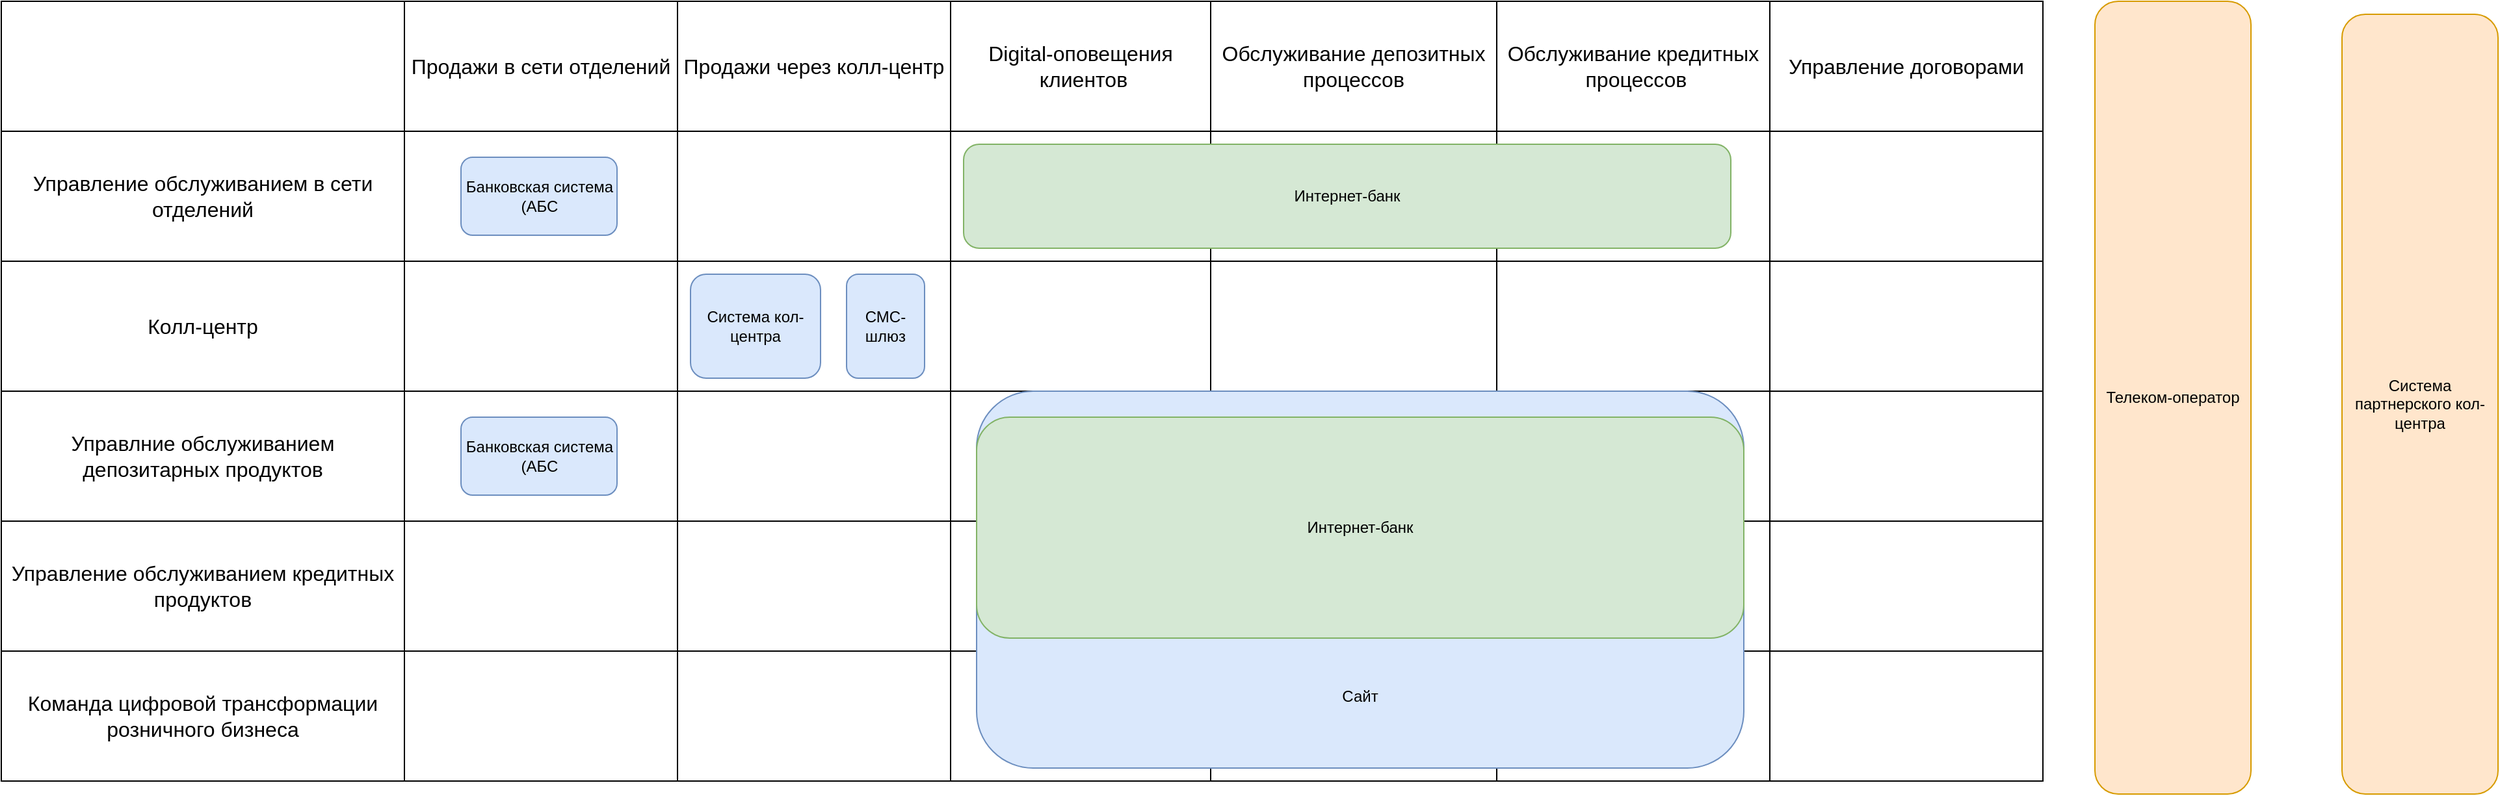 <mxfile version="26.0.15">
  <diagram name="Страница — 1" id="GorPD5T1O0LuOmGLR6kx">
    <mxGraphModel dx="1585" dy="1095" grid="1" gridSize="10" guides="1" tooltips="1" connect="1" arrows="1" fold="1" page="1" pageScale="1" pageWidth="827" pageHeight="1169" math="0" shadow="0">
      <root>
        <mxCell id="0" />
        <mxCell id="1" parent="0" />
        <mxCell id="yvYsGldW7iwxFtRsTL4B-2" value="" style="shape=table;startSize=0;container=1;collapsible=0;childLayout=tableLayout;fontSize=16;" parent="1" vertex="1">
          <mxGeometry y="250" width="1570" height="600" as="geometry" />
        </mxCell>
        <mxCell id="yvYsGldW7iwxFtRsTL4B-3" value="" style="shape=tableRow;horizontal=0;startSize=0;swimlaneHead=0;swimlaneBody=0;strokeColor=inherit;top=0;left=0;bottom=0;right=0;collapsible=0;dropTarget=0;fillColor=none;points=[[0,0.5],[1,0.5]];portConstraint=eastwest;fontSize=16;" parent="yvYsGldW7iwxFtRsTL4B-2" vertex="1">
          <mxGeometry width="1570" height="100" as="geometry" />
        </mxCell>
        <mxCell id="yvYsGldW7iwxFtRsTL4B-4" value="" style="shape=partialRectangle;html=1;whiteSpace=wrap;connectable=0;strokeColor=inherit;overflow=hidden;fillColor=none;top=0;left=0;bottom=0;right=0;pointerEvents=1;fontSize=16;" parent="yvYsGldW7iwxFtRsTL4B-3" vertex="1">
          <mxGeometry width="310" height="100" as="geometry">
            <mxRectangle width="310" height="100" as="alternateBounds" />
          </mxGeometry>
        </mxCell>
        <mxCell id="yvYsGldW7iwxFtRsTL4B-5" value="Продажи в сети отделений" style="shape=partialRectangle;html=1;whiteSpace=wrap;connectable=0;strokeColor=inherit;overflow=hidden;fillColor=none;top=0;left=0;bottom=0;right=0;pointerEvents=1;fontSize=16;" parent="yvYsGldW7iwxFtRsTL4B-3" vertex="1">
          <mxGeometry x="310" width="210" height="100" as="geometry">
            <mxRectangle width="210" height="100" as="alternateBounds" />
          </mxGeometry>
        </mxCell>
        <mxCell id="yvYsGldW7iwxFtRsTL4B-15" value="Продажи через колл-центр" style="shape=partialRectangle;html=1;whiteSpace=wrap;connectable=0;strokeColor=inherit;overflow=hidden;fillColor=none;top=0;left=0;bottom=0;right=0;pointerEvents=1;fontSize=16;" parent="yvYsGldW7iwxFtRsTL4B-3" vertex="1">
          <mxGeometry x="520" width="210" height="100" as="geometry">
            <mxRectangle width="210" height="100" as="alternateBounds" />
          </mxGeometry>
        </mxCell>
        <mxCell id="yvYsGldW7iwxFtRsTL4B-6" value="Digital-оповещения&lt;div&gt;&amp;nbsp;клиентов&lt;/div&gt;" style="shape=partialRectangle;html=1;whiteSpace=wrap;connectable=0;strokeColor=inherit;overflow=hidden;fillColor=none;top=0;left=0;bottom=0;right=0;pointerEvents=1;fontSize=16;" parent="yvYsGldW7iwxFtRsTL4B-3" vertex="1">
          <mxGeometry x="730" width="200" height="100" as="geometry">
            <mxRectangle width="200" height="100" as="alternateBounds" />
          </mxGeometry>
        </mxCell>
        <mxCell id="yvYsGldW7iwxFtRsTL4B-18" value="Обслуживание депозитных процессов" style="shape=partialRectangle;html=1;whiteSpace=wrap;connectable=0;strokeColor=inherit;overflow=hidden;fillColor=none;top=0;left=0;bottom=0;right=0;pointerEvents=1;fontSize=16;" parent="yvYsGldW7iwxFtRsTL4B-3" vertex="1">
          <mxGeometry x="930" width="220" height="100" as="geometry">
            <mxRectangle width="220" height="100" as="alternateBounds" />
          </mxGeometry>
        </mxCell>
        <mxCell id="yvYsGldW7iwxFtRsTL4B-24" value="Обслуживание кредитных&lt;div&gt;&amp;nbsp;процессов&lt;/div&gt;" style="shape=partialRectangle;html=1;whiteSpace=wrap;connectable=0;strokeColor=inherit;overflow=hidden;fillColor=none;top=0;left=0;bottom=0;right=0;pointerEvents=1;fontSize=16;" parent="yvYsGldW7iwxFtRsTL4B-3" vertex="1">
          <mxGeometry x="1150" width="210" height="100" as="geometry">
            <mxRectangle width="210" height="100" as="alternateBounds" />
          </mxGeometry>
        </mxCell>
        <mxCell id="yvYsGldW7iwxFtRsTL4B-21" value="Управление договорами" style="shape=partialRectangle;html=1;whiteSpace=wrap;connectable=0;strokeColor=inherit;overflow=hidden;fillColor=none;top=0;left=0;bottom=0;right=0;pointerEvents=1;fontSize=16;" parent="yvYsGldW7iwxFtRsTL4B-3" vertex="1">
          <mxGeometry x="1360" width="210" height="100" as="geometry">
            <mxRectangle width="210" height="100" as="alternateBounds" />
          </mxGeometry>
        </mxCell>
        <mxCell id="yvYsGldW7iwxFtRsTL4B-7" value="" style="shape=tableRow;horizontal=0;startSize=0;swimlaneHead=0;swimlaneBody=0;strokeColor=inherit;top=0;left=0;bottom=0;right=0;collapsible=0;dropTarget=0;fillColor=none;points=[[0,0.5],[1,0.5]];portConstraint=eastwest;fontSize=16;" parent="yvYsGldW7iwxFtRsTL4B-2" vertex="1">
          <mxGeometry y="100" width="1570" height="100" as="geometry" />
        </mxCell>
        <mxCell id="yvYsGldW7iwxFtRsTL4B-8" value="Управление обслуживанием в сети отделений" style="shape=partialRectangle;html=1;whiteSpace=wrap;connectable=0;strokeColor=inherit;overflow=hidden;fillColor=none;top=0;left=0;bottom=0;right=0;pointerEvents=1;fontSize=16;" parent="yvYsGldW7iwxFtRsTL4B-7" vertex="1">
          <mxGeometry width="310" height="100" as="geometry">
            <mxRectangle width="310" height="100" as="alternateBounds" />
          </mxGeometry>
        </mxCell>
        <mxCell id="yvYsGldW7iwxFtRsTL4B-9" value="" style="shape=partialRectangle;html=1;whiteSpace=wrap;connectable=0;strokeColor=inherit;overflow=hidden;fillColor=none;top=0;left=0;bottom=0;right=0;pointerEvents=1;fontSize=16;" parent="yvYsGldW7iwxFtRsTL4B-7" vertex="1">
          <mxGeometry x="310" width="210" height="100" as="geometry">
            <mxRectangle width="210" height="100" as="alternateBounds" />
          </mxGeometry>
        </mxCell>
        <mxCell id="yvYsGldW7iwxFtRsTL4B-16" style="shape=partialRectangle;html=1;whiteSpace=wrap;connectable=0;strokeColor=inherit;overflow=hidden;fillColor=none;top=0;left=0;bottom=0;right=0;pointerEvents=1;fontSize=16;" parent="yvYsGldW7iwxFtRsTL4B-7" vertex="1">
          <mxGeometry x="520" width="210" height="100" as="geometry">
            <mxRectangle width="210" height="100" as="alternateBounds" />
          </mxGeometry>
        </mxCell>
        <mxCell id="yvYsGldW7iwxFtRsTL4B-10" value="" style="shape=partialRectangle;html=1;whiteSpace=wrap;connectable=0;strokeColor=inherit;overflow=hidden;fillColor=none;top=0;left=0;bottom=0;right=0;pointerEvents=1;fontSize=16;" parent="yvYsGldW7iwxFtRsTL4B-7" vertex="1">
          <mxGeometry x="730" width="200" height="100" as="geometry">
            <mxRectangle width="200" height="100" as="alternateBounds" />
          </mxGeometry>
        </mxCell>
        <mxCell id="yvYsGldW7iwxFtRsTL4B-19" style="shape=partialRectangle;html=1;whiteSpace=wrap;connectable=0;strokeColor=inherit;overflow=hidden;fillColor=none;top=0;left=0;bottom=0;right=0;pointerEvents=1;fontSize=16;" parent="yvYsGldW7iwxFtRsTL4B-7" vertex="1">
          <mxGeometry x="930" width="220" height="100" as="geometry">
            <mxRectangle width="220" height="100" as="alternateBounds" />
          </mxGeometry>
        </mxCell>
        <mxCell id="yvYsGldW7iwxFtRsTL4B-25" style="shape=partialRectangle;html=1;whiteSpace=wrap;connectable=0;strokeColor=inherit;overflow=hidden;fillColor=none;top=0;left=0;bottom=0;right=0;pointerEvents=1;fontSize=16;" parent="yvYsGldW7iwxFtRsTL4B-7" vertex="1">
          <mxGeometry x="1150" width="210" height="100" as="geometry">
            <mxRectangle width="210" height="100" as="alternateBounds" />
          </mxGeometry>
        </mxCell>
        <mxCell id="yvYsGldW7iwxFtRsTL4B-22" style="shape=partialRectangle;html=1;whiteSpace=wrap;connectable=0;strokeColor=inherit;overflow=hidden;fillColor=none;top=0;left=0;bottom=0;right=0;pointerEvents=1;fontSize=16;" parent="yvYsGldW7iwxFtRsTL4B-7" vertex="1">
          <mxGeometry x="1360" width="210" height="100" as="geometry">
            <mxRectangle width="210" height="100" as="alternateBounds" />
          </mxGeometry>
        </mxCell>
        <mxCell id="yvYsGldW7iwxFtRsTL4B-11" value="" style="shape=tableRow;horizontal=0;startSize=0;swimlaneHead=0;swimlaneBody=0;strokeColor=inherit;top=0;left=0;bottom=0;right=0;collapsible=0;dropTarget=0;fillColor=none;points=[[0,0.5],[1,0.5]];portConstraint=eastwest;fontSize=16;" parent="yvYsGldW7iwxFtRsTL4B-2" vertex="1">
          <mxGeometry y="200" width="1570" height="100" as="geometry" />
        </mxCell>
        <mxCell id="yvYsGldW7iwxFtRsTL4B-12" value="Колл-центр" style="shape=partialRectangle;html=1;whiteSpace=wrap;connectable=0;strokeColor=inherit;overflow=hidden;fillColor=none;top=0;left=0;bottom=0;right=0;pointerEvents=1;fontSize=16;" parent="yvYsGldW7iwxFtRsTL4B-11" vertex="1">
          <mxGeometry width="310" height="100" as="geometry">
            <mxRectangle width="310" height="100" as="alternateBounds" />
          </mxGeometry>
        </mxCell>
        <mxCell id="yvYsGldW7iwxFtRsTL4B-13" value="" style="shape=partialRectangle;html=1;whiteSpace=wrap;connectable=0;strokeColor=inherit;overflow=hidden;fillColor=none;top=0;left=0;bottom=0;right=0;pointerEvents=1;fontSize=16;" parent="yvYsGldW7iwxFtRsTL4B-11" vertex="1">
          <mxGeometry x="310" width="210" height="100" as="geometry">
            <mxRectangle width="210" height="100" as="alternateBounds" />
          </mxGeometry>
        </mxCell>
        <mxCell id="yvYsGldW7iwxFtRsTL4B-17" style="shape=partialRectangle;html=1;whiteSpace=wrap;connectable=0;strokeColor=inherit;overflow=hidden;fillColor=none;top=0;left=0;bottom=0;right=0;pointerEvents=1;fontSize=16;" parent="yvYsGldW7iwxFtRsTL4B-11" vertex="1">
          <mxGeometry x="520" width="210" height="100" as="geometry">
            <mxRectangle width="210" height="100" as="alternateBounds" />
          </mxGeometry>
        </mxCell>
        <mxCell id="yvYsGldW7iwxFtRsTL4B-14" value="" style="shape=partialRectangle;html=1;whiteSpace=wrap;connectable=0;strokeColor=inherit;overflow=hidden;fillColor=none;top=0;left=0;bottom=0;right=0;pointerEvents=1;fontSize=16;" parent="yvYsGldW7iwxFtRsTL4B-11" vertex="1">
          <mxGeometry x="730" width="200" height="100" as="geometry">
            <mxRectangle width="200" height="100" as="alternateBounds" />
          </mxGeometry>
        </mxCell>
        <mxCell id="yvYsGldW7iwxFtRsTL4B-20" style="shape=partialRectangle;html=1;whiteSpace=wrap;connectable=0;strokeColor=inherit;overflow=hidden;fillColor=none;top=0;left=0;bottom=0;right=0;pointerEvents=1;fontSize=16;" parent="yvYsGldW7iwxFtRsTL4B-11" vertex="1">
          <mxGeometry x="930" width="220" height="100" as="geometry">
            <mxRectangle width="220" height="100" as="alternateBounds" />
          </mxGeometry>
        </mxCell>
        <mxCell id="yvYsGldW7iwxFtRsTL4B-26" style="shape=partialRectangle;html=1;whiteSpace=wrap;connectable=0;strokeColor=inherit;overflow=hidden;fillColor=none;top=0;left=0;bottom=0;right=0;pointerEvents=1;fontSize=16;" parent="yvYsGldW7iwxFtRsTL4B-11" vertex="1">
          <mxGeometry x="1150" width="210" height="100" as="geometry">
            <mxRectangle width="210" height="100" as="alternateBounds" />
          </mxGeometry>
        </mxCell>
        <mxCell id="yvYsGldW7iwxFtRsTL4B-23" style="shape=partialRectangle;html=1;whiteSpace=wrap;connectable=0;strokeColor=inherit;overflow=hidden;fillColor=none;top=0;left=0;bottom=0;right=0;pointerEvents=1;fontSize=16;" parent="yvYsGldW7iwxFtRsTL4B-11" vertex="1">
          <mxGeometry x="1360" width="210" height="100" as="geometry">
            <mxRectangle width="210" height="100" as="alternateBounds" />
          </mxGeometry>
        </mxCell>
        <mxCell id="yvYsGldW7iwxFtRsTL4B-35" style="shape=tableRow;horizontal=0;startSize=0;swimlaneHead=0;swimlaneBody=0;strokeColor=inherit;top=0;left=0;bottom=0;right=0;collapsible=0;dropTarget=0;fillColor=none;points=[[0,0.5],[1,0.5]];portConstraint=eastwest;fontSize=16;" parent="yvYsGldW7iwxFtRsTL4B-2" vertex="1">
          <mxGeometry y="300" width="1570" height="100" as="geometry" />
        </mxCell>
        <mxCell id="yvYsGldW7iwxFtRsTL4B-36" value="Управлние обслуживанием депозитарных продуктов" style="shape=partialRectangle;html=1;whiteSpace=wrap;connectable=0;strokeColor=inherit;overflow=hidden;fillColor=none;top=0;left=0;bottom=0;right=0;pointerEvents=1;fontSize=16;" parent="yvYsGldW7iwxFtRsTL4B-35" vertex="1">
          <mxGeometry width="310" height="100" as="geometry">
            <mxRectangle width="310" height="100" as="alternateBounds" />
          </mxGeometry>
        </mxCell>
        <mxCell id="yvYsGldW7iwxFtRsTL4B-37" style="shape=partialRectangle;html=1;whiteSpace=wrap;connectable=0;strokeColor=inherit;overflow=hidden;fillColor=none;top=0;left=0;bottom=0;right=0;pointerEvents=1;fontSize=16;" parent="yvYsGldW7iwxFtRsTL4B-35" vertex="1">
          <mxGeometry x="310" width="210" height="100" as="geometry">
            <mxRectangle width="210" height="100" as="alternateBounds" />
          </mxGeometry>
        </mxCell>
        <mxCell id="yvYsGldW7iwxFtRsTL4B-38" style="shape=partialRectangle;html=1;whiteSpace=wrap;connectable=0;strokeColor=inherit;overflow=hidden;fillColor=none;top=0;left=0;bottom=0;right=0;pointerEvents=1;fontSize=16;" parent="yvYsGldW7iwxFtRsTL4B-35" vertex="1">
          <mxGeometry x="520" width="210" height="100" as="geometry">
            <mxRectangle width="210" height="100" as="alternateBounds" />
          </mxGeometry>
        </mxCell>
        <mxCell id="yvYsGldW7iwxFtRsTL4B-39" style="shape=partialRectangle;html=1;whiteSpace=wrap;connectable=0;strokeColor=inherit;overflow=hidden;fillColor=none;top=0;left=0;bottom=0;right=0;pointerEvents=1;fontSize=16;" parent="yvYsGldW7iwxFtRsTL4B-35" vertex="1">
          <mxGeometry x="730" width="200" height="100" as="geometry">
            <mxRectangle width="200" height="100" as="alternateBounds" />
          </mxGeometry>
        </mxCell>
        <mxCell id="yvYsGldW7iwxFtRsTL4B-40" style="shape=partialRectangle;html=1;whiteSpace=wrap;connectable=0;strokeColor=inherit;overflow=hidden;fillColor=none;top=0;left=0;bottom=0;right=0;pointerEvents=1;fontSize=16;" parent="yvYsGldW7iwxFtRsTL4B-35" vertex="1">
          <mxGeometry x="930" width="220" height="100" as="geometry">
            <mxRectangle width="220" height="100" as="alternateBounds" />
          </mxGeometry>
        </mxCell>
        <mxCell id="yvYsGldW7iwxFtRsTL4B-41" style="shape=partialRectangle;html=1;whiteSpace=wrap;connectable=0;strokeColor=inherit;overflow=hidden;fillColor=none;top=0;left=0;bottom=0;right=0;pointerEvents=1;fontSize=16;" parent="yvYsGldW7iwxFtRsTL4B-35" vertex="1">
          <mxGeometry x="1150" width="210" height="100" as="geometry">
            <mxRectangle width="210" height="100" as="alternateBounds" />
          </mxGeometry>
        </mxCell>
        <mxCell id="yvYsGldW7iwxFtRsTL4B-42" style="shape=partialRectangle;html=1;whiteSpace=wrap;connectable=0;strokeColor=inherit;overflow=hidden;fillColor=none;top=0;left=0;bottom=0;right=0;pointerEvents=1;fontSize=16;" parent="yvYsGldW7iwxFtRsTL4B-35" vertex="1">
          <mxGeometry x="1360" width="210" height="100" as="geometry">
            <mxRectangle width="210" height="100" as="alternateBounds" />
          </mxGeometry>
        </mxCell>
        <mxCell id="yvYsGldW7iwxFtRsTL4B-43" style="shape=tableRow;horizontal=0;startSize=0;swimlaneHead=0;swimlaneBody=0;strokeColor=inherit;top=0;left=0;bottom=0;right=0;collapsible=0;dropTarget=0;fillColor=none;points=[[0,0.5],[1,0.5]];portConstraint=eastwest;fontSize=16;" parent="yvYsGldW7iwxFtRsTL4B-2" vertex="1">
          <mxGeometry y="400" width="1570" height="100" as="geometry" />
        </mxCell>
        <mxCell id="yvYsGldW7iwxFtRsTL4B-44" value="Управление обслуживанием кредитных продуктов" style="shape=partialRectangle;html=1;whiteSpace=wrap;connectable=0;strokeColor=inherit;overflow=hidden;fillColor=none;top=0;left=0;bottom=0;right=0;pointerEvents=1;fontSize=16;" parent="yvYsGldW7iwxFtRsTL4B-43" vertex="1">
          <mxGeometry width="310" height="100" as="geometry">
            <mxRectangle width="310" height="100" as="alternateBounds" />
          </mxGeometry>
        </mxCell>
        <mxCell id="yvYsGldW7iwxFtRsTL4B-45" style="shape=partialRectangle;html=1;whiteSpace=wrap;connectable=0;strokeColor=inherit;overflow=hidden;fillColor=none;top=0;left=0;bottom=0;right=0;pointerEvents=1;fontSize=16;" parent="yvYsGldW7iwxFtRsTL4B-43" vertex="1">
          <mxGeometry x="310" width="210" height="100" as="geometry">
            <mxRectangle width="210" height="100" as="alternateBounds" />
          </mxGeometry>
        </mxCell>
        <mxCell id="yvYsGldW7iwxFtRsTL4B-46" style="shape=partialRectangle;html=1;whiteSpace=wrap;connectable=0;strokeColor=inherit;overflow=hidden;fillColor=none;top=0;left=0;bottom=0;right=0;pointerEvents=1;fontSize=16;" parent="yvYsGldW7iwxFtRsTL4B-43" vertex="1">
          <mxGeometry x="520" width="210" height="100" as="geometry">
            <mxRectangle width="210" height="100" as="alternateBounds" />
          </mxGeometry>
        </mxCell>
        <mxCell id="yvYsGldW7iwxFtRsTL4B-47" style="shape=partialRectangle;html=1;whiteSpace=wrap;connectable=0;strokeColor=inherit;overflow=hidden;fillColor=none;top=0;left=0;bottom=0;right=0;pointerEvents=1;fontSize=16;" parent="yvYsGldW7iwxFtRsTL4B-43" vertex="1">
          <mxGeometry x="730" width="200" height="100" as="geometry">
            <mxRectangle width="200" height="100" as="alternateBounds" />
          </mxGeometry>
        </mxCell>
        <mxCell id="yvYsGldW7iwxFtRsTL4B-48" style="shape=partialRectangle;html=1;whiteSpace=wrap;connectable=0;strokeColor=inherit;overflow=hidden;fillColor=none;top=0;left=0;bottom=0;right=0;pointerEvents=1;fontSize=16;" parent="yvYsGldW7iwxFtRsTL4B-43" vertex="1">
          <mxGeometry x="930" width="220" height="100" as="geometry">
            <mxRectangle width="220" height="100" as="alternateBounds" />
          </mxGeometry>
        </mxCell>
        <mxCell id="yvYsGldW7iwxFtRsTL4B-49" style="shape=partialRectangle;html=1;whiteSpace=wrap;connectable=0;strokeColor=inherit;overflow=hidden;fillColor=none;top=0;left=0;bottom=0;right=0;pointerEvents=1;fontSize=16;" parent="yvYsGldW7iwxFtRsTL4B-43" vertex="1">
          <mxGeometry x="1150" width="210" height="100" as="geometry">
            <mxRectangle width="210" height="100" as="alternateBounds" />
          </mxGeometry>
        </mxCell>
        <mxCell id="yvYsGldW7iwxFtRsTL4B-50" style="shape=partialRectangle;html=1;whiteSpace=wrap;connectable=0;strokeColor=inherit;overflow=hidden;fillColor=none;top=0;left=0;bottom=0;right=0;pointerEvents=1;fontSize=16;" parent="yvYsGldW7iwxFtRsTL4B-43" vertex="1">
          <mxGeometry x="1360" width="210" height="100" as="geometry">
            <mxRectangle width="210" height="100" as="alternateBounds" />
          </mxGeometry>
        </mxCell>
        <mxCell id="yvYsGldW7iwxFtRsTL4B-51" style="shape=tableRow;horizontal=0;startSize=0;swimlaneHead=0;swimlaneBody=0;strokeColor=inherit;top=0;left=0;bottom=0;right=0;collapsible=0;dropTarget=0;fillColor=none;points=[[0,0.5],[1,0.5]];portConstraint=eastwest;fontSize=16;" parent="yvYsGldW7iwxFtRsTL4B-2" vertex="1">
          <mxGeometry y="500" width="1570" height="100" as="geometry" />
        </mxCell>
        <mxCell id="yvYsGldW7iwxFtRsTL4B-52" value="Команда цифровой трансформации розничного бизнеса" style="shape=partialRectangle;html=1;whiteSpace=wrap;connectable=0;strokeColor=inherit;overflow=hidden;fillColor=none;top=0;left=0;bottom=0;right=0;pointerEvents=1;fontSize=16;" parent="yvYsGldW7iwxFtRsTL4B-51" vertex="1">
          <mxGeometry width="310" height="100" as="geometry">
            <mxRectangle width="310" height="100" as="alternateBounds" />
          </mxGeometry>
        </mxCell>
        <mxCell id="yvYsGldW7iwxFtRsTL4B-53" style="shape=partialRectangle;html=1;whiteSpace=wrap;connectable=0;strokeColor=inherit;overflow=hidden;fillColor=none;top=0;left=0;bottom=0;right=0;pointerEvents=1;fontSize=16;" parent="yvYsGldW7iwxFtRsTL4B-51" vertex="1">
          <mxGeometry x="310" width="210" height="100" as="geometry">
            <mxRectangle width="210" height="100" as="alternateBounds" />
          </mxGeometry>
        </mxCell>
        <mxCell id="yvYsGldW7iwxFtRsTL4B-54" style="shape=partialRectangle;html=1;whiteSpace=wrap;connectable=0;strokeColor=inherit;overflow=hidden;fillColor=none;top=0;left=0;bottom=0;right=0;pointerEvents=1;fontSize=16;" parent="yvYsGldW7iwxFtRsTL4B-51" vertex="1">
          <mxGeometry x="520" width="210" height="100" as="geometry">
            <mxRectangle width="210" height="100" as="alternateBounds" />
          </mxGeometry>
        </mxCell>
        <mxCell id="yvYsGldW7iwxFtRsTL4B-55" style="shape=partialRectangle;html=1;whiteSpace=wrap;connectable=0;strokeColor=inherit;overflow=hidden;fillColor=none;top=0;left=0;bottom=0;right=0;pointerEvents=1;fontSize=16;" parent="yvYsGldW7iwxFtRsTL4B-51" vertex="1">
          <mxGeometry x="730" width="200" height="100" as="geometry">
            <mxRectangle width="200" height="100" as="alternateBounds" />
          </mxGeometry>
        </mxCell>
        <mxCell id="yvYsGldW7iwxFtRsTL4B-56" style="shape=partialRectangle;html=1;whiteSpace=wrap;connectable=0;strokeColor=inherit;overflow=hidden;fillColor=none;top=0;left=0;bottom=0;right=0;pointerEvents=1;fontSize=16;" parent="yvYsGldW7iwxFtRsTL4B-51" vertex="1">
          <mxGeometry x="930" width="220" height="100" as="geometry">
            <mxRectangle width="220" height="100" as="alternateBounds" />
          </mxGeometry>
        </mxCell>
        <mxCell id="yvYsGldW7iwxFtRsTL4B-57" style="shape=partialRectangle;html=1;whiteSpace=wrap;connectable=0;strokeColor=inherit;overflow=hidden;fillColor=none;top=0;left=0;bottom=0;right=0;pointerEvents=1;fontSize=16;" parent="yvYsGldW7iwxFtRsTL4B-51" vertex="1">
          <mxGeometry x="1150" width="210" height="100" as="geometry">
            <mxRectangle width="210" height="100" as="alternateBounds" />
          </mxGeometry>
        </mxCell>
        <mxCell id="yvYsGldW7iwxFtRsTL4B-58" style="shape=partialRectangle;html=1;whiteSpace=wrap;connectable=0;strokeColor=inherit;overflow=hidden;fillColor=none;top=0;left=0;bottom=0;right=0;pointerEvents=1;fontSize=16;" parent="yvYsGldW7iwxFtRsTL4B-51" vertex="1">
          <mxGeometry x="1360" width="210" height="100" as="geometry">
            <mxRectangle width="210" height="100" as="alternateBounds" />
          </mxGeometry>
        </mxCell>
        <mxCell id="yvYsGldW7iwxFtRsTL4B-60" value="Банковская система&lt;div&gt;(АБС&lt;/div&gt;" style="rounded=1;whiteSpace=wrap;html=1;fillColor=#dae8fc;strokeColor=#6c8ebf;" parent="1" vertex="1">
          <mxGeometry x="353.5" y="370" width="120" height="60" as="geometry" />
        </mxCell>
        <mxCell id="yvYsGldW7iwxFtRsTL4B-61" value="Система кол-центра" style="rounded=1;whiteSpace=wrap;html=1;fillColor=#dae8fc;strokeColor=#6c8ebf;" parent="1" vertex="1">
          <mxGeometry x="530" y="460" width="100" height="80" as="geometry" />
        </mxCell>
        <mxCell id="yvYsGldW7iwxFtRsTL4B-63" value="Система партнерского кол-центра" style="rounded=1;whiteSpace=wrap;html=1;fillColor=#ffe6cc;strokeColor=#d79b00;" parent="1" vertex="1">
          <mxGeometry x="1800" y="260" width="120" height="600" as="geometry" />
        </mxCell>
        <mxCell id="yvYsGldW7iwxFtRsTL4B-64" value="СМС-шлюз" style="rounded=1;whiteSpace=wrap;html=1;fillColor=#dae8fc;strokeColor=#6c8ebf;" parent="1" vertex="1">
          <mxGeometry x="650" y="460" width="60" height="80" as="geometry" />
        </mxCell>
        <mxCell id="yvYsGldW7iwxFtRsTL4B-65" value="Сайт" style="rounded=1;whiteSpace=wrap;html=1;fillColor=#dae8fc;strokeColor=#6c8ebf;" parent="1" vertex="1">
          <mxGeometry x="750" y="550" width="590" height="290" as="geometry" />
        </mxCell>
        <mxCell id="yvYsGldW7iwxFtRsTL4B-66" value="Телеком-оператор" style="rounded=1;whiteSpace=wrap;html=1;fillColor=#ffe6cc;strokeColor=#d79b00;" parent="1" vertex="1">
          <mxGeometry x="1610" y="250" width="120" height="610" as="geometry" />
        </mxCell>
        <mxCell id="yvYsGldW7iwxFtRsTL4B-59" value="Интернет-банк" style="rounded=1;whiteSpace=wrap;html=1;fillColor=#d5e8d4;strokeColor=#82b366;" parent="1" vertex="1">
          <mxGeometry x="750" y="570" width="590" height="170" as="geometry" />
        </mxCell>
        <mxCell id="rHTjVCcnLYwwHh2eWTU--1" value="Интернет-банк" style="rounded=1;whiteSpace=wrap;html=1;fillColor=#d5e8d4;strokeColor=#82b366;" parent="1" vertex="1">
          <mxGeometry x="740" y="360" width="590" height="80" as="geometry" />
        </mxCell>
        <mxCell id="rHTjVCcnLYwwHh2eWTU--2" value="Сайт" style="text;html=1;align=center;verticalAlign=middle;whiteSpace=wrap;rounded=0;" parent="1" vertex="1">
          <mxGeometry x="1015" y="770" width="60" height="30" as="geometry" />
        </mxCell>
        <mxCell id="kSchCtL0XWIFDBTeyf6m-1" value="Банковская система&lt;div&gt;(АБС&lt;/div&gt;" style="rounded=1;whiteSpace=wrap;html=1;fillColor=#dae8fc;strokeColor=#6c8ebf;" vertex="1" parent="1">
          <mxGeometry x="353.5" y="570" width="120" height="60" as="geometry" />
        </mxCell>
      </root>
    </mxGraphModel>
  </diagram>
</mxfile>
